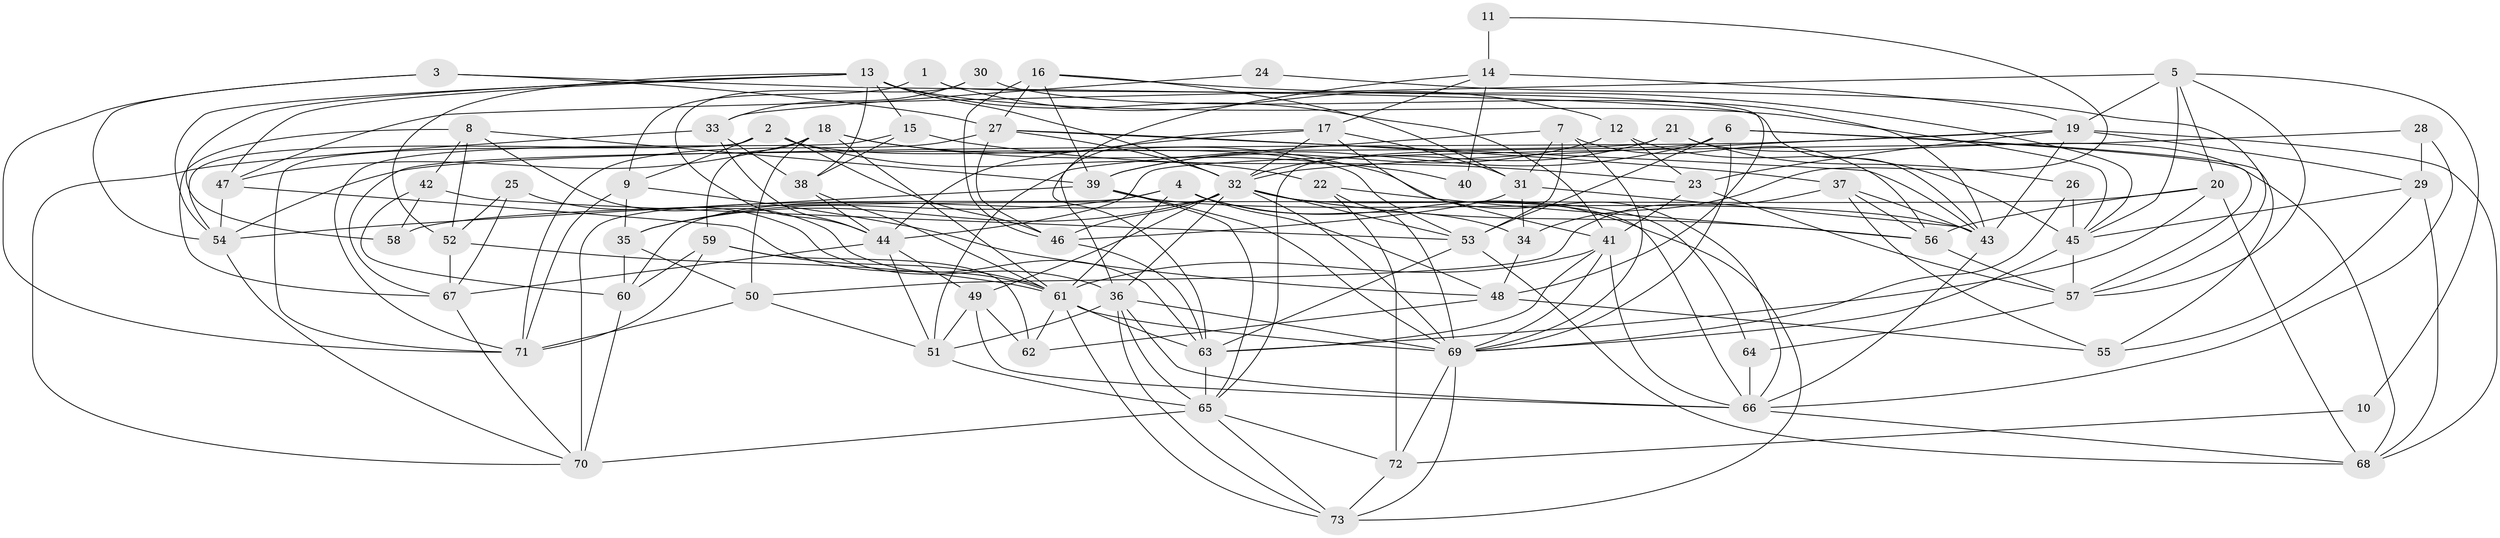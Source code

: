 // original degree distribution, {3: 0.1724137931034483, 2: 0.1793103448275862, 7: 0.034482758620689655, 5: 0.15862068965517243, 4: 0.3310344827586207, 6: 0.11724137931034483, 9: 0.006896551724137931}
// Generated by graph-tools (version 1.1) at 2025/02/03/09/25 03:02:00]
// undirected, 73 vertices, 206 edges
graph export_dot {
graph [start="1"]
  node [color=gray90,style=filled];
  1;
  2;
  3;
  4;
  5;
  6;
  7;
  8;
  9;
  10;
  11;
  12;
  13;
  14;
  15;
  16;
  17;
  18;
  19;
  20;
  21;
  22;
  23;
  24;
  25;
  26;
  27;
  28;
  29;
  30;
  31;
  32;
  33;
  34;
  35;
  36;
  37;
  38;
  39;
  40;
  41;
  42;
  43;
  44;
  45;
  46;
  47;
  48;
  49;
  50;
  51;
  52;
  53;
  54;
  55;
  56;
  57;
  58;
  59;
  60;
  61;
  62;
  63;
  64;
  65;
  66;
  67;
  68;
  69;
  70;
  71;
  72;
  73;
  1 -- 9 [weight=1.0];
  1 -- 12 [weight=1.0];
  1 -- 48 [weight=1.0];
  2 -- 9 [weight=1.0];
  2 -- 22 [weight=1.0];
  2 -- 46 [weight=1.0];
  2 -- 53 [weight=1.0];
  2 -- 54 [weight=1.0];
  2 -- 71 [weight=1.0];
  3 -- 27 [weight=1.0];
  3 -- 43 [weight=1.0];
  3 -- 54 [weight=1.0];
  3 -- 71 [weight=1.0];
  4 -- 34 [weight=1.0];
  4 -- 35 [weight=1.0];
  4 -- 48 [weight=1.0];
  4 -- 61 [weight=1.0];
  4 -- 70 [weight=1.0];
  4 -- 73 [weight=1.0];
  5 -- 10 [weight=1.0];
  5 -- 19 [weight=1.0];
  5 -- 20 [weight=1.0];
  5 -- 45 [weight=2.0];
  5 -- 47 [weight=1.0];
  5 -- 57 [weight=1.0];
  6 -- 39 [weight=1.0];
  6 -- 53 [weight=1.0];
  6 -- 55 [weight=1.0];
  6 -- 57 [weight=1.0];
  6 -- 65 [weight=1.0];
  6 -- 69 [weight=1.0];
  7 -- 31 [weight=1.0];
  7 -- 51 [weight=1.0];
  7 -- 53 [weight=1.0];
  7 -- 56 [weight=1.0];
  7 -- 69 [weight=1.0];
  8 -- 39 [weight=1.0];
  8 -- 42 [weight=1.0];
  8 -- 52 [weight=1.0];
  8 -- 63 [weight=1.0];
  8 -- 67 [weight=1.0];
  9 -- 35 [weight=1.0];
  9 -- 48 [weight=1.0];
  9 -- 71 [weight=1.0];
  10 -- 72 [weight=1.0];
  11 -- 14 [weight=2.0];
  11 -- 34 [weight=1.0];
  12 -- 23 [weight=1.0];
  12 -- 39 [weight=1.0];
  12 -- 45 [weight=1.0];
  13 -- 15 [weight=1.0];
  13 -- 32 [weight=1.0];
  13 -- 38 [weight=1.0];
  13 -- 41 [weight=1.0];
  13 -- 45 [weight=1.0];
  13 -- 47 [weight=1.0];
  13 -- 52 [weight=1.0];
  13 -- 54 [weight=1.0];
  13 -- 58 [weight=1.0];
  14 -- 17 [weight=1.0];
  14 -- 19 [weight=1.0];
  14 -- 40 [weight=1.0];
  14 -- 63 [weight=1.0];
  15 -- 23 [weight=1.0];
  15 -- 38 [weight=1.0];
  15 -- 71 [weight=1.0];
  16 -- 27 [weight=1.0];
  16 -- 31 [weight=1.0];
  16 -- 39 [weight=1.0];
  16 -- 45 [weight=1.0];
  16 -- 46 [weight=1.0];
  17 -- 31 [weight=1.0];
  17 -- 32 [weight=1.0];
  17 -- 36 [weight=1.0];
  17 -- 41 [weight=1.0];
  17 -- 44 [weight=1.0];
  18 -- 40 [weight=1.0];
  18 -- 47 [weight=1.0];
  18 -- 50 [weight=1.0];
  18 -- 59 [weight=1.0];
  18 -- 61 [weight=1.0];
  18 -- 66 [weight=1.0];
  19 -- 23 [weight=2.0];
  19 -- 29 [weight=1.0];
  19 -- 32 [weight=1.0];
  19 -- 43 [weight=1.0];
  19 -- 54 [weight=1.0];
  19 -- 68 [weight=1.0];
  20 -- 56 [weight=1.0];
  20 -- 58 [weight=1.0];
  20 -- 63 [weight=1.0];
  20 -- 68 [weight=1.0];
  21 -- 26 [weight=1.0];
  21 -- 32 [weight=1.0];
  21 -- 67 [weight=2.0];
  21 -- 68 [weight=1.0];
  22 -- 56 [weight=1.0];
  22 -- 69 [weight=1.0];
  22 -- 72 [weight=1.0];
  23 -- 41 [weight=1.0];
  23 -- 57 [weight=1.0];
  24 -- 33 [weight=1.0];
  24 -- 57 [weight=1.0];
  25 -- 36 [weight=1.0];
  25 -- 52 [weight=1.0];
  25 -- 67 [weight=1.0];
  26 -- 45 [weight=1.0];
  26 -- 69 [weight=1.0];
  27 -- 32 [weight=1.0];
  27 -- 37 [weight=1.0];
  27 -- 43 [weight=1.0];
  27 -- 46 [weight=1.0];
  27 -- 71 [weight=1.0];
  28 -- 29 [weight=1.0];
  28 -- 44 [weight=1.0];
  28 -- 66 [weight=1.0];
  29 -- 45 [weight=1.0];
  29 -- 55 [weight=1.0];
  29 -- 68 [weight=1.0];
  30 -- 33 [weight=1.0];
  30 -- 43 [weight=1.0];
  30 -- 44 [weight=1.0];
  31 -- 34 [weight=1.0];
  31 -- 43 [weight=1.0];
  31 -- 46 [weight=1.0];
  32 -- 35 [weight=1.0];
  32 -- 36 [weight=1.0];
  32 -- 46 [weight=1.0];
  32 -- 49 [weight=1.0];
  32 -- 53 [weight=1.0];
  32 -- 56 [weight=2.0];
  32 -- 60 [weight=1.0];
  32 -- 64 [weight=1.0];
  32 -- 66 [weight=1.0];
  32 -- 69 [weight=1.0];
  33 -- 38 [weight=1.0];
  33 -- 44 [weight=1.0];
  33 -- 70 [weight=1.0];
  34 -- 48 [weight=1.0];
  35 -- 50 [weight=1.0];
  35 -- 60 [weight=1.0];
  36 -- 51 [weight=1.0];
  36 -- 65 [weight=1.0];
  36 -- 66 [weight=1.0];
  36 -- 69 [weight=1.0];
  36 -- 73 [weight=1.0];
  37 -- 43 [weight=1.0];
  37 -- 50 [weight=1.0];
  37 -- 55 [weight=1.0];
  37 -- 56 [weight=1.0];
  38 -- 44 [weight=1.0];
  38 -- 61 [weight=1.0];
  39 -- 43 [weight=1.0];
  39 -- 54 [weight=1.0];
  39 -- 65 [weight=1.0];
  39 -- 69 [weight=1.0];
  41 -- 61 [weight=1.0];
  41 -- 63 [weight=1.0];
  41 -- 66 [weight=1.0];
  41 -- 69 [weight=1.0];
  42 -- 53 [weight=1.0];
  42 -- 58 [weight=1.0];
  42 -- 60 [weight=1.0];
  43 -- 66 [weight=1.0];
  44 -- 49 [weight=1.0];
  44 -- 51 [weight=1.0];
  44 -- 67 [weight=1.0];
  45 -- 57 [weight=1.0];
  45 -- 69 [weight=2.0];
  46 -- 63 [weight=1.0];
  47 -- 54 [weight=1.0];
  47 -- 61 [weight=1.0];
  48 -- 55 [weight=1.0];
  48 -- 62 [weight=1.0];
  49 -- 51 [weight=1.0];
  49 -- 62 [weight=1.0];
  49 -- 66 [weight=1.0];
  50 -- 51 [weight=1.0];
  50 -- 71 [weight=1.0];
  51 -- 65 [weight=1.0];
  52 -- 61 [weight=1.0];
  52 -- 67 [weight=2.0];
  53 -- 63 [weight=1.0];
  53 -- 68 [weight=1.0];
  54 -- 70 [weight=1.0];
  56 -- 57 [weight=1.0];
  57 -- 64 [weight=1.0];
  59 -- 60 [weight=1.0];
  59 -- 61 [weight=1.0];
  59 -- 62 [weight=1.0];
  59 -- 71 [weight=1.0];
  60 -- 70 [weight=1.0];
  61 -- 62 [weight=1.0];
  61 -- 63 [weight=1.0];
  61 -- 69 [weight=1.0];
  61 -- 73 [weight=1.0];
  63 -- 65 [weight=1.0];
  64 -- 66 [weight=1.0];
  65 -- 70 [weight=2.0];
  65 -- 72 [weight=1.0];
  65 -- 73 [weight=1.0];
  66 -- 68 [weight=1.0];
  67 -- 70 [weight=1.0];
  69 -- 72 [weight=1.0];
  69 -- 73 [weight=1.0];
  72 -- 73 [weight=1.0];
}
